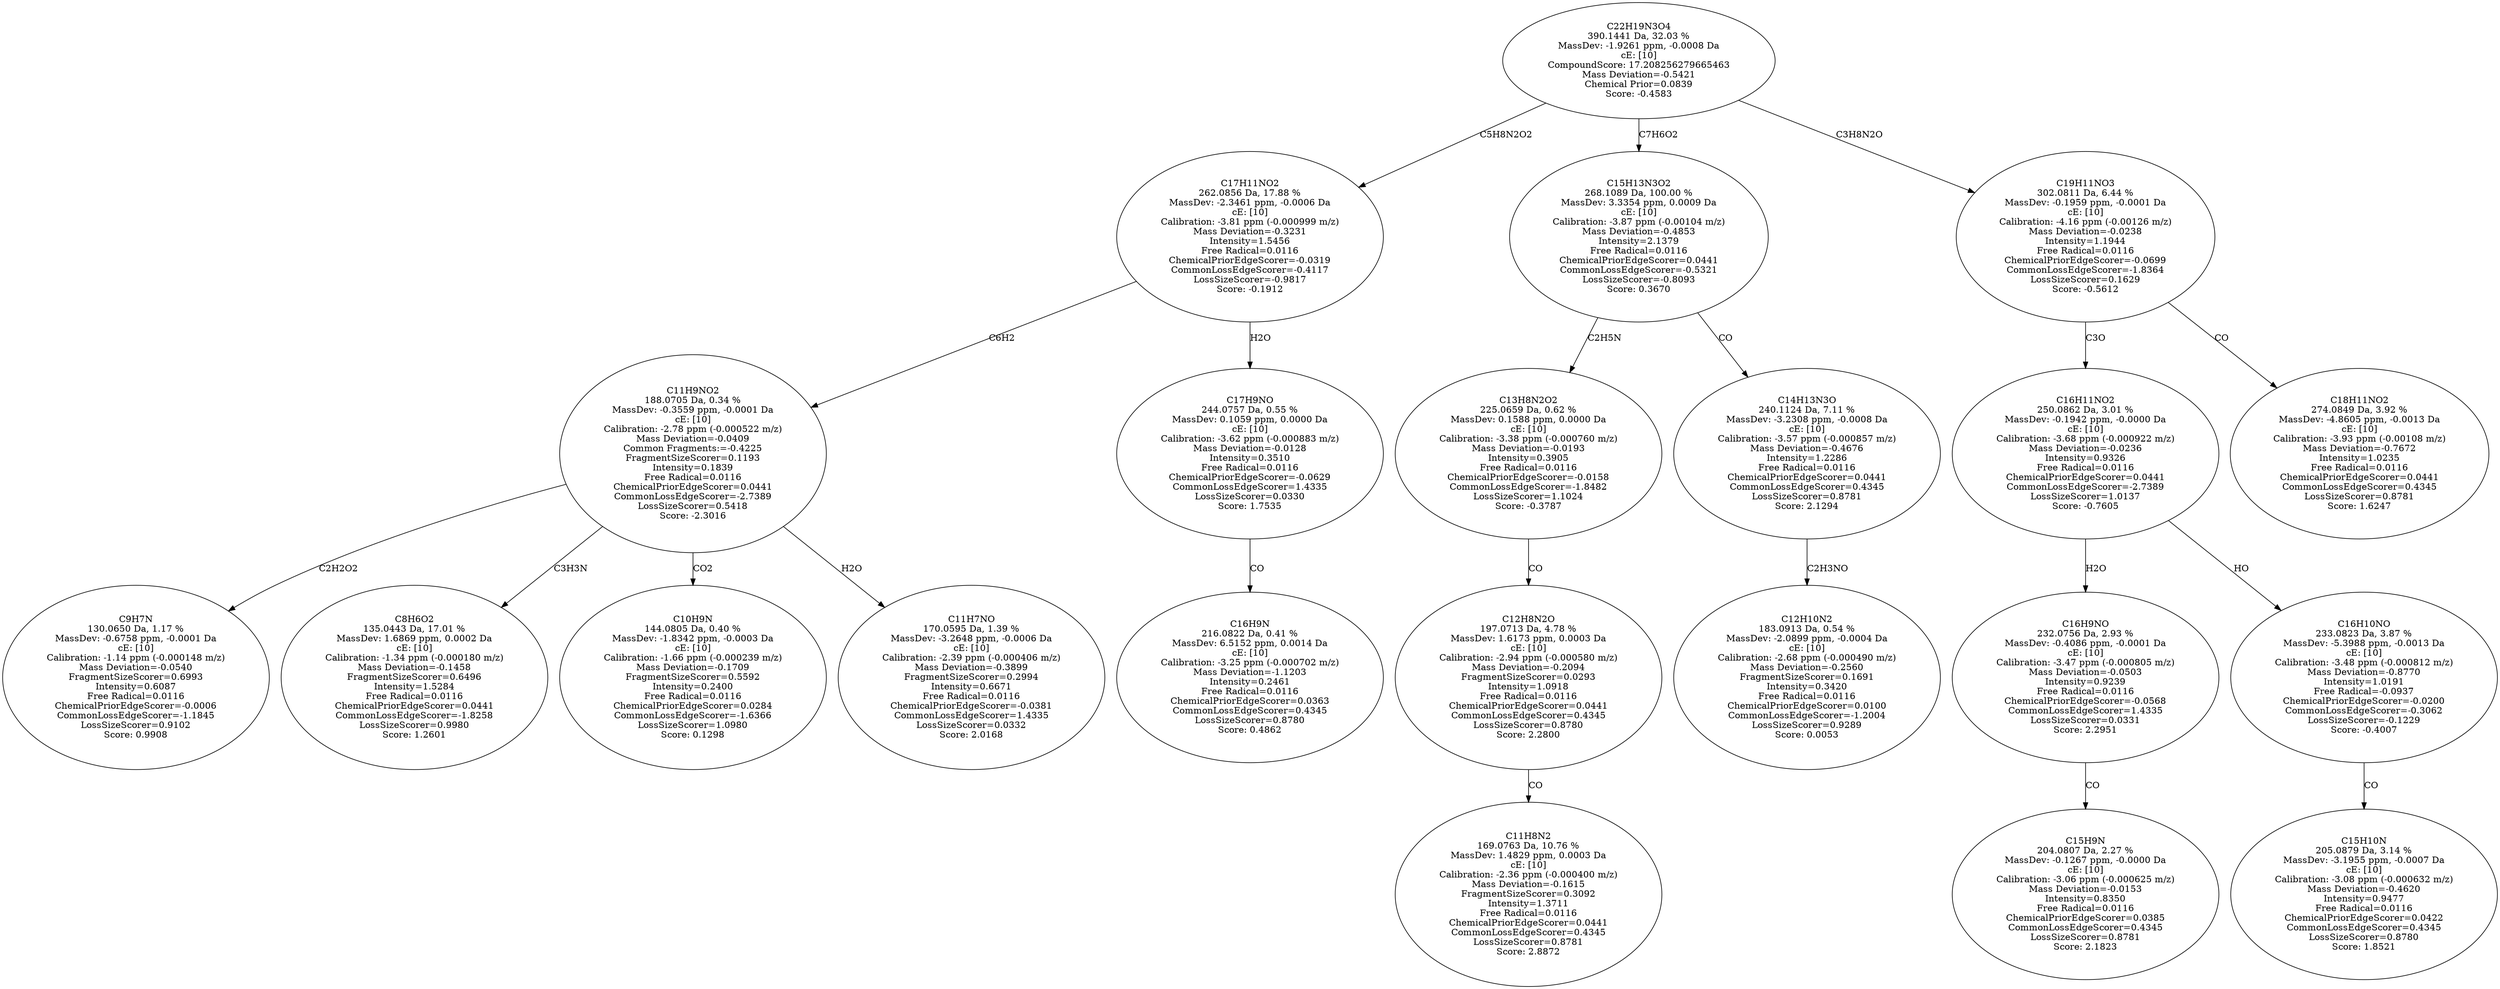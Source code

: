 strict digraph {
v1 [label="C9H7N\n130.0650 Da, 1.17 %\nMassDev: -0.6758 ppm, -0.0001 Da\ncE: [10]\nCalibration: -1.14 ppm (-0.000148 m/z)\nMass Deviation=-0.0540\nFragmentSizeScorer=0.6993\nIntensity=0.6087\nFree Radical=0.0116\nChemicalPriorEdgeScorer=-0.0006\nCommonLossEdgeScorer=-1.1845\nLossSizeScorer=0.9102\nScore: 0.9908"];
v2 [label="C8H6O2\n135.0443 Da, 17.01 %\nMassDev: 1.6869 ppm, 0.0002 Da\ncE: [10]\nCalibration: -1.34 ppm (-0.000180 m/z)\nMass Deviation=-0.1458\nFragmentSizeScorer=0.6496\nIntensity=1.5284\nFree Radical=0.0116\nChemicalPriorEdgeScorer=0.0441\nCommonLossEdgeScorer=-1.8258\nLossSizeScorer=0.9980\nScore: 1.2601"];
v3 [label="C10H9N\n144.0805 Da, 0.40 %\nMassDev: -1.8342 ppm, -0.0003 Da\ncE: [10]\nCalibration: -1.66 ppm (-0.000239 m/z)\nMass Deviation=-0.1709\nFragmentSizeScorer=0.5592\nIntensity=0.2400\nFree Radical=0.0116\nChemicalPriorEdgeScorer=0.0284\nCommonLossEdgeScorer=-1.6366\nLossSizeScorer=1.0980\nScore: 0.1298"];
v4 [label="C11H7NO\n170.0595 Da, 1.39 %\nMassDev: -3.2648 ppm, -0.0006 Da\ncE: [10]\nCalibration: -2.39 ppm (-0.000406 m/z)\nMass Deviation=-0.3899\nFragmentSizeScorer=0.2994\nIntensity=0.6671\nFree Radical=0.0116\nChemicalPriorEdgeScorer=-0.0381\nCommonLossEdgeScorer=1.4335\nLossSizeScorer=0.0332\nScore: 2.0168"];
v5 [label="C11H9NO2\n188.0705 Da, 0.34 %\nMassDev: -0.3559 ppm, -0.0001 Da\ncE: [10]\nCalibration: -2.78 ppm (-0.000522 m/z)\nMass Deviation=-0.0409\nCommon Fragments:=-0.4225\nFragmentSizeScorer=0.1193\nIntensity=0.1839\nFree Radical=0.0116\nChemicalPriorEdgeScorer=0.0441\nCommonLossEdgeScorer=-2.7389\nLossSizeScorer=0.5418\nScore: -2.3016"];
v6 [label="C16H9N\n216.0822 Da, 0.41 %\nMassDev: 6.5152 ppm, 0.0014 Da\ncE: [10]\nCalibration: -3.25 ppm (-0.000702 m/z)\nMass Deviation=-1.1203\nIntensity=0.2461\nFree Radical=0.0116\nChemicalPriorEdgeScorer=0.0363\nCommonLossEdgeScorer=0.4345\nLossSizeScorer=0.8780\nScore: 0.4862"];
v7 [label="C17H9NO\n244.0757 Da, 0.55 %\nMassDev: 0.1059 ppm, 0.0000 Da\ncE: [10]\nCalibration: -3.62 ppm (-0.000883 m/z)\nMass Deviation=-0.0128\nIntensity=0.3510\nFree Radical=0.0116\nChemicalPriorEdgeScorer=-0.0629\nCommonLossEdgeScorer=1.4335\nLossSizeScorer=0.0330\nScore: 1.7535"];
v8 [label="C17H11NO2\n262.0856 Da, 17.88 %\nMassDev: -2.3461 ppm, -0.0006 Da\ncE: [10]\nCalibration: -3.81 ppm (-0.000999 m/z)\nMass Deviation=-0.3231\nIntensity=1.5456\nFree Radical=0.0116\nChemicalPriorEdgeScorer=-0.0319\nCommonLossEdgeScorer=-0.4117\nLossSizeScorer=-0.9817\nScore: -0.1912"];
v9 [label="C11H8N2\n169.0763 Da, 10.76 %\nMassDev: 1.4829 ppm, 0.0003 Da\ncE: [10]\nCalibration: -2.36 ppm (-0.000400 m/z)\nMass Deviation=-0.1615\nFragmentSizeScorer=0.3092\nIntensity=1.3711\nFree Radical=0.0116\nChemicalPriorEdgeScorer=0.0441\nCommonLossEdgeScorer=0.4345\nLossSizeScorer=0.8781\nScore: 2.8872"];
v10 [label="C12H8N2O\n197.0713 Da, 4.78 %\nMassDev: 1.6173 ppm, 0.0003 Da\ncE: [10]\nCalibration: -2.94 ppm (-0.000580 m/z)\nMass Deviation=-0.2094\nFragmentSizeScorer=0.0293\nIntensity=1.0918\nFree Radical=0.0116\nChemicalPriorEdgeScorer=0.0441\nCommonLossEdgeScorer=0.4345\nLossSizeScorer=0.8780\nScore: 2.2800"];
v11 [label="C13H8N2O2\n225.0659 Da, 0.62 %\nMassDev: 0.1588 ppm, 0.0000 Da\ncE: [10]\nCalibration: -3.38 ppm (-0.000760 m/z)\nMass Deviation=-0.0193\nIntensity=0.3905\nFree Radical=0.0116\nChemicalPriorEdgeScorer=-0.0158\nCommonLossEdgeScorer=-1.8482\nLossSizeScorer=1.1024\nScore: -0.3787"];
v12 [label="C12H10N2\n183.0913 Da, 0.54 %\nMassDev: -2.0899 ppm, -0.0004 Da\ncE: [10]\nCalibration: -2.68 ppm (-0.000490 m/z)\nMass Deviation=-0.2560\nFragmentSizeScorer=0.1691\nIntensity=0.3420\nFree Radical=0.0116\nChemicalPriorEdgeScorer=0.0100\nCommonLossEdgeScorer=-1.2004\nLossSizeScorer=0.9289\nScore: 0.0053"];
v13 [label="C14H13N3O\n240.1124 Da, 7.11 %\nMassDev: -3.2308 ppm, -0.0008 Da\ncE: [10]\nCalibration: -3.57 ppm (-0.000857 m/z)\nMass Deviation=-0.4676\nIntensity=1.2286\nFree Radical=0.0116\nChemicalPriorEdgeScorer=0.0441\nCommonLossEdgeScorer=0.4345\nLossSizeScorer=0.8781\nScore: 2.1294"];
v14 [label="C15H13N3O2\n268.1089 Da, 100.00 %\nMassDev: 3.3354 ppm, 0.0009 Da\ncE: [10]\nCalibration: -3.87 ppm (-0.00104 m/z)\nMass Deviation=-0.4853\nIntensity=2.1379\nFree Radical=0.0116\nChemicalPriorEdgeScorer=0.0441\nCommonLossEdgeScorer=-0.5321\nLossSizeScorer=-0.8093\nScore: 0.3670"];
v15 [label="C15H9N\n204.0807 Da, 2.27 %\nMassDev: -0.1267 ppm, -0.0000 Da\ncE: [10]\nCalibration: -3.06 ppm (-0.000625 m/z)\nMass Deviation=-0.0153\nIntensity=0.8350\nFree Radical=0.0116\nChemicalPriorEdgeScorer=0.0385\nCommonLossEdgeScorer=0.4345\nLossSizeScorer=0.8781\nScore: 2.1823"];
v16 [label="C16H9NO\n232.0756 Da, 2.93 %\nMassDev: -0.4086 ppm, -0.0001 Da\ncE: [10]\nCalibration: -3.47 ppm (-0.000805 m/z)\nMass Deviation=-0.0503\nIntensity=0.9239\nFree Radical=0.0116\nChemicalPriorEdgeScorer=-0.0568\nCommonLossEdgeScorer=1.4335\nLossSizeScorer=0.0331\nScore: 2.2951"];
v17 [label="C15H10N\n205.0879 Da, 3.14 %\nMassDev: -3.1955 ppm, -0.0007 Da\ncE: [10]\nCalibration: -3.08 ppm (-0.000632 m/z)\nMass Deviation=-0.4620\nIntensity=0.9477\nFree Radical=0.0116\nChemicalPriorEdgeScorer=0.0422\nCommonLossEdgeScorer=0.4345\nLossSizeScorer=0.8780\nScore: 1.8521"];
v18 [label="C16H10NO\n233.0823 Da, 3.87 %\nMassDev: -5.3988 ppm, -0.0013 Da\ncE: [10]\nCalibration: -3.48 ppm (-0.000812 m/z)\nMass Deviation=-0.8770\nIntensity=1.0191\nFree Radical=-0.0937\nChemicalPriorEdgeScorer=-0.0200\nCommonLossEdgeScorer=-0.3062\nLossSizeScorer=-0.1229\nScore: -0.4007"];
v19 [label="C16H11NO2\n250.0862 Da, 3.01 %\nMassDev: -0.1942 ppm, -0.0000 Da\ncE: [10]\nCalibration: -3.68 ppm (-0.000922 m/z)\nMass Deviation=-0.0236\nIntensity=0.9326\nFree Radical=0.0116\nChemicalPriorEdgeScorer=0.0441\nCommonLossEdgeScorer=-2.7389\nLossSizeScorer=1.0137\nScore: -0.7605"];
v20 [label="C18H11NO2\n274.0849 Da, 3.92 %\nMassDev: -4.8605 ppm, -0.0013 Da\ncE: [10]\nCalibration: -3.93 ppm (-0.00108 m/z)\nMass Deviation=-0.7672\nIntensity=1.0235\nFree Radical=0.0116\nChemicalPriorEdgeScorer=0.0441\nCommonLossEdgeScorer=0.4345\nLossSizeScorer=0.8781\nScore: 1.6247"];
v21 [label="C19H11NO3\n302.0811 Da, 6.44 %\nMassDev: -0.1959 ppm, -0.0001 Da\ncE: [10]\nCalibration: -4.16 ppm (-0.00126 m/z)\nMass Deviation=-0.0238\nIntensity=1.1944\nFree Radical=0.0116\nChemicalPriorEdgeScorer=-0.0699\nCommonLossEdgeScorer=-1.8364\nLossSizeScorer=0.1629\nScore: -0.5612"];
v22 [label="C22H19N3O4\n390.1441 Da, 32.03 %\nMassDev: -1.9261 ppm, -0.0008 Da\ncE: [10]\nCompoundScore: 17.208256279665463\nMass Deviation=-0.5421\nChemical Prior=0.0839\nScore: -0.4583"];
v5 -> v1 [label="C2H2O2"];
v5 -> v2 [label="C3H3N"];
v5 -> v3 [label="CO2"];
v5 -> v4 [label="H2O"];
v8 -> v5 [label="C6H2"];
v7 -> v6 [label="CO"];
v8 -> v7 [label="H2O"];
v22 -> v8 [label="C5H8N2O2"];
v10 -> v9 [label="CO"];
v11 -> v10 [label="CO"];
v14 -> v11 [label="C2H5N"];
v13 -> v12 [label="C2H3NO"];
v14 -> v13 [label="CO"];
v22 -> v14 [label="C7H6O2"];
v16 -> v15 [label="CO"];
v19 -> v16 [label="H2O"];
v18 -> v17 [label="CO"];
v19 -> v18 [label="HO"];
v21 -> v19 [label="C3O"];
v21 -> v20 [label="CO"];
v22 -> v21 [label="C3H8N2O"];
}